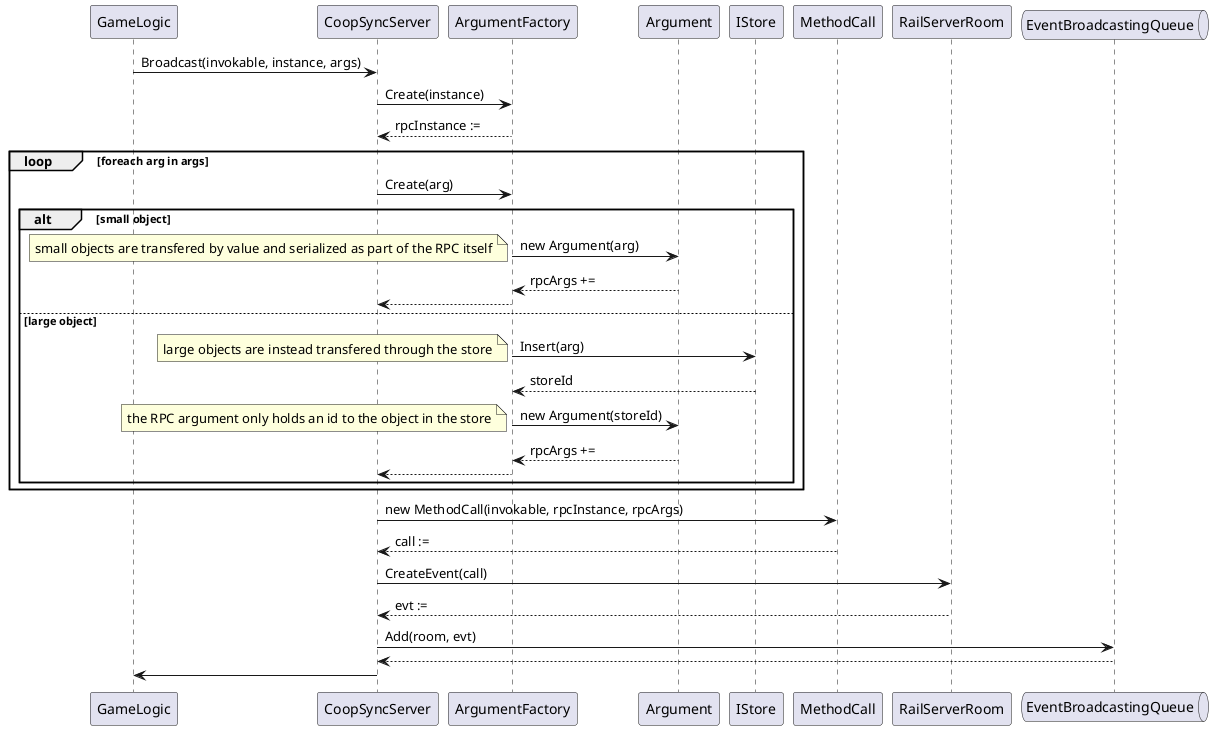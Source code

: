 @startuml RPC Broadcast Create
GameLogic -> CoopSyncServer: Broadcast(invokable, instance, args)
CoopSyncServer -> ArgumentFactory: Create(instance)
return rpcInstance :=
loop foreach arg in args
    CoopSyncServer -> ArgumentFactory: Create(arg)

    alt small object
        ArgumentFactory -> Argument: new Argument(arg)
        note left:small objects are transfered by value and serialized as part of the RPC itself 
        return rpcArgs +=
        ArgumentFactory --> CoopSyncServer

    else large object
        ArgumentFactory -> IStore: Insert(arg)
        note left: large objects are instead transfered through the store
        return storeId
        ArgumentFactory -> Argument: new Argument(storeId)
        note left: the RPC argument only holds an id to the object in the store
        return rpcArgs +=
        ArgumentFactory --> CoopSyncServer
    end
end

CoopSyncServer -> MethodCall: new MethodCall(invokable, rpcInstance, rpcArgs)
return call :=

CoopSyncServer -> RailServerRoom: CreateEvent(call)
return evt :=

queue EventBroadcastingQueue
CoopSyncServer -> EventBroadcastingQueue: Add(room, evt)
return

CoopSyncServer -> GameLogic

@enduml